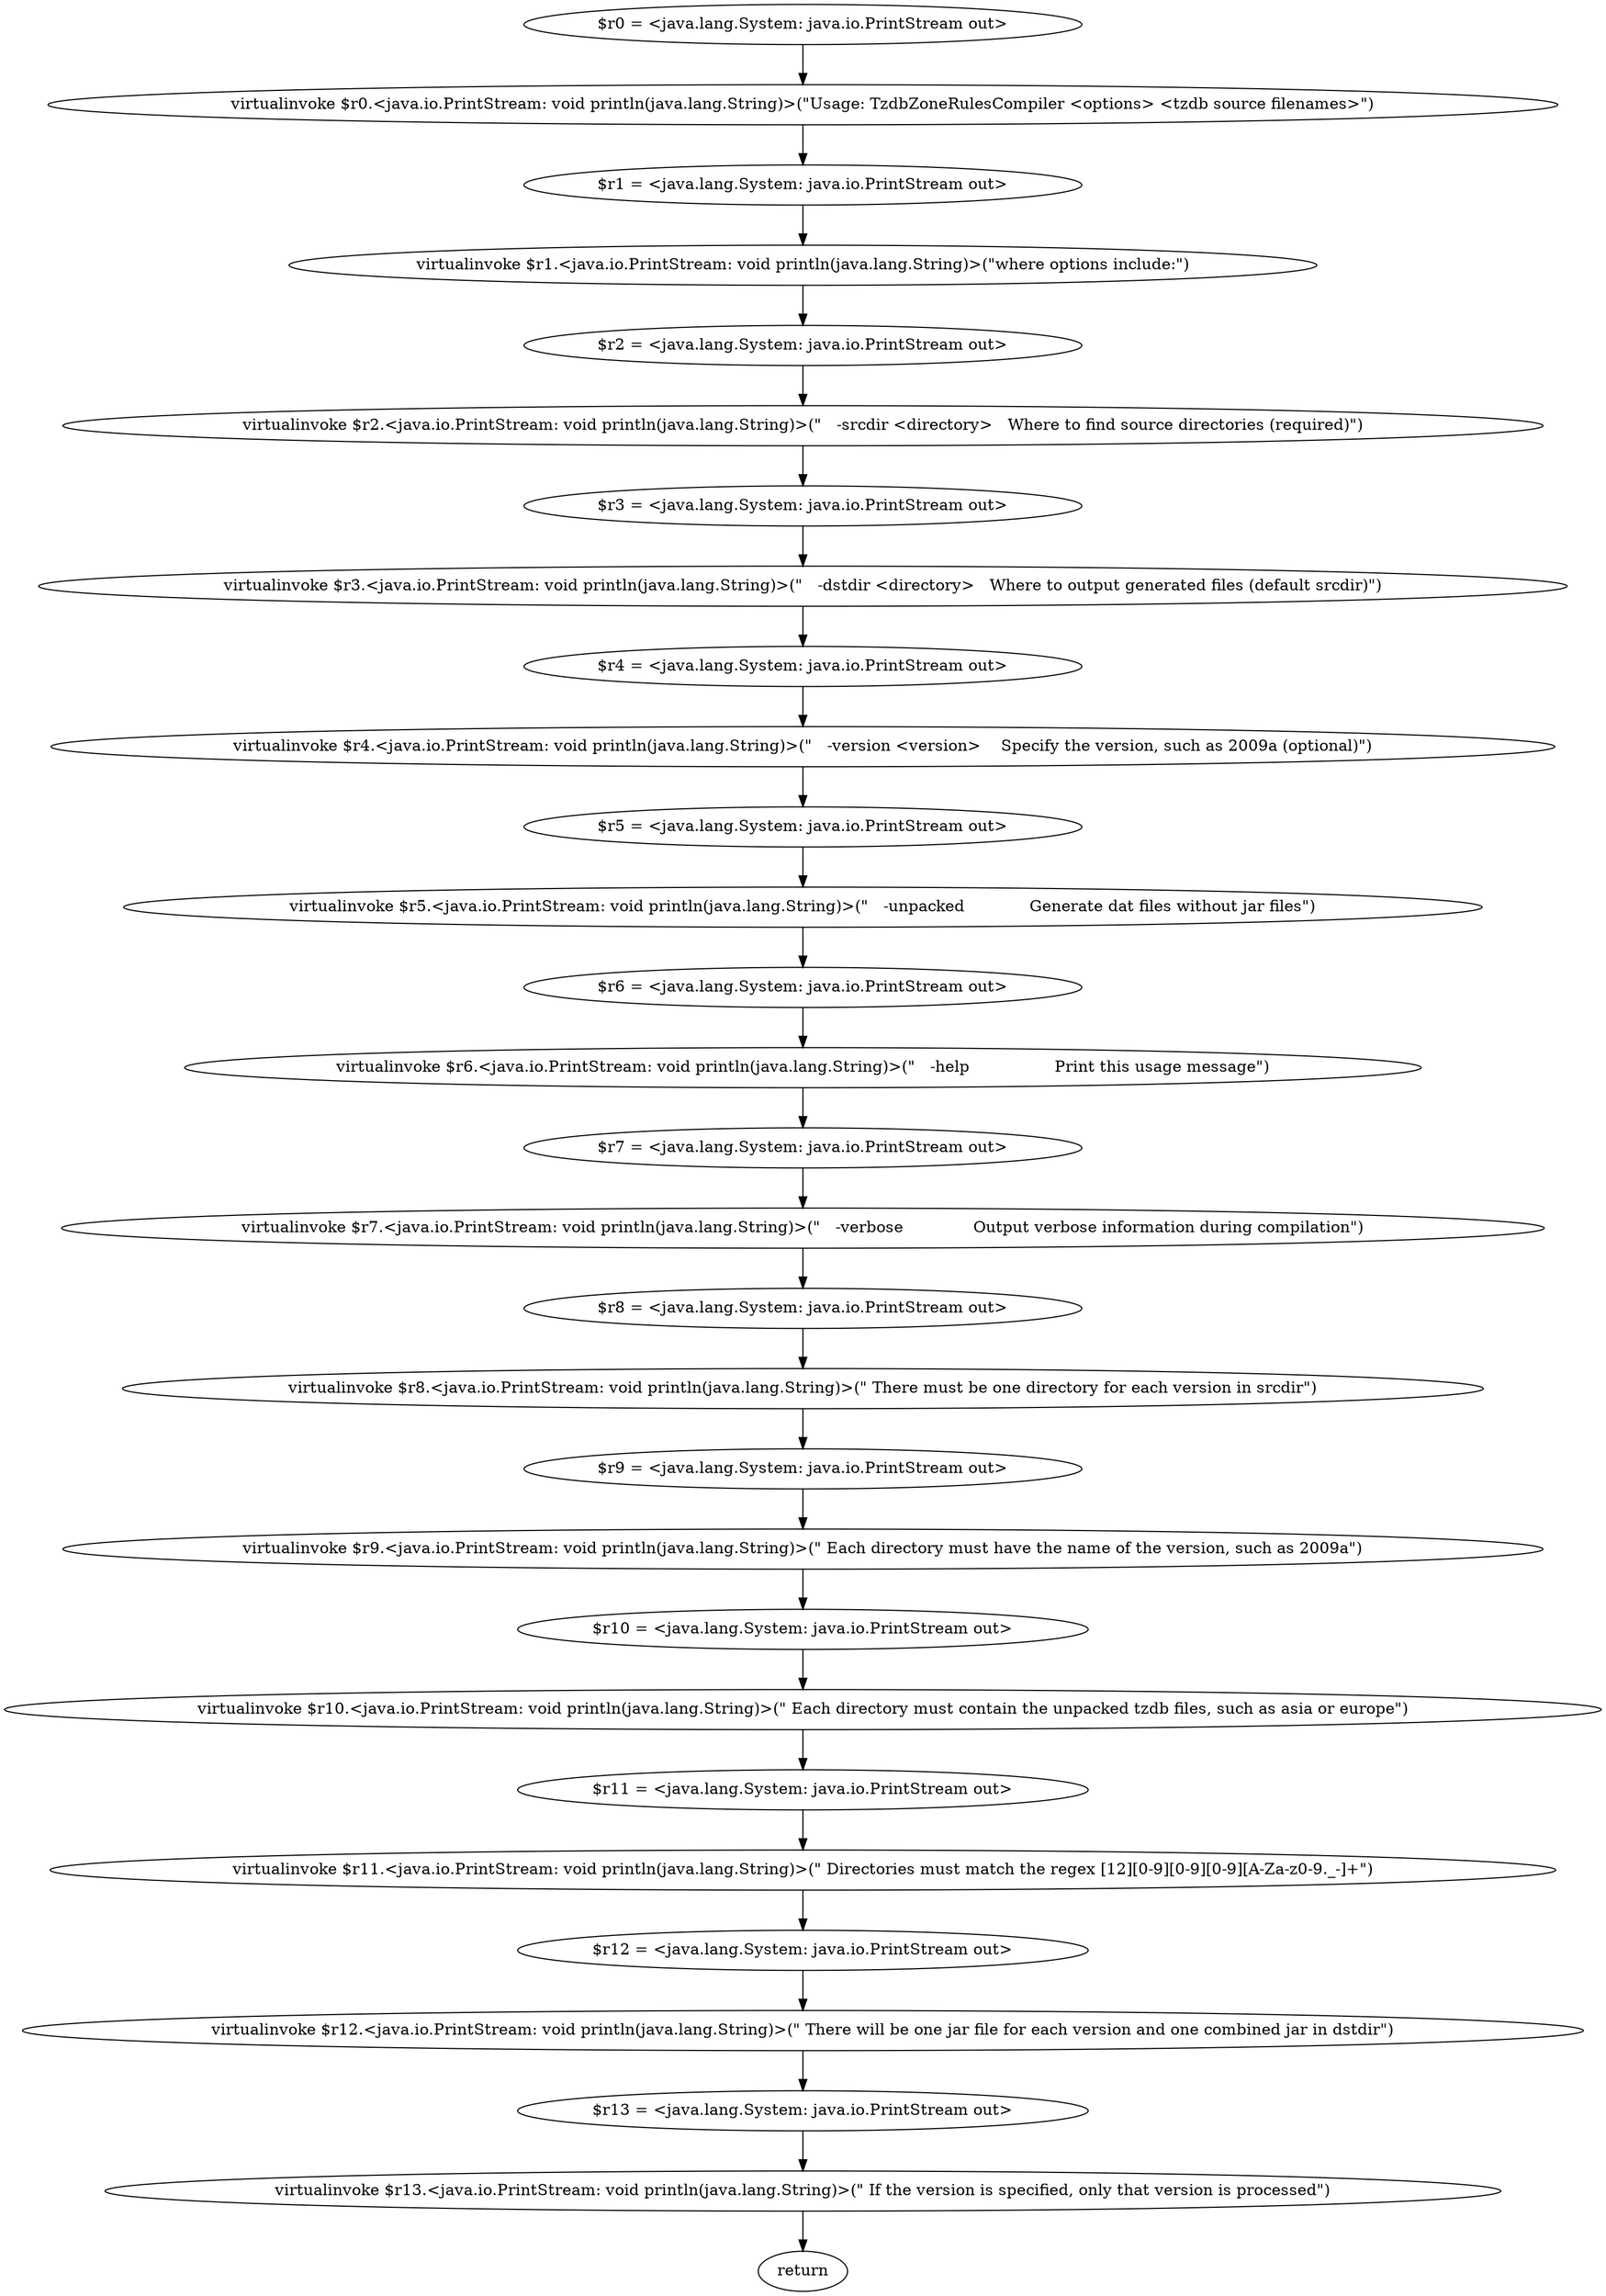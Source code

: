 digraph "unitGraph" {
    "$r0 = <java.lang.System: java.io.PrintStream out>"
    "virtualinvoke $r0.<java.io.PrintStream: void println(java.lang.String)>(\"Usage: TzdbZoneRulesCompiler <options> <tzdb source filenames>\")"
    "$r1 = <java.lang.System: java.io.PrintStream out>"
    "virtualinvoke $r1.<java.io.PrintStream: void println(java.lang.String)>(\"where options include:\")"
    "$r2 = <java.lang.System: java.io.PrintStream out>"
    "virtualinvoke $r2.<java.io.PrintStream: void println(java.lang.String)>(\"   -srcdir <directory>   Where to find source directories (required)\")"
    "$r3 = <java.lang.System: java.io.PrintStream out>"
    "virtualinvoke $r3.<java.io.PrintStream: void println(java.lang.String)>(\"   -dstdir <directory>   Where to output generated files (default srcdir)\")"
    "$r4 = <java.lang.System: java.io.PrintStream out>"
    "virtualinvoke $r4.<java.io.PrintStream: void println(java.lang.String)>(\"   -version <version>    Specify the version, such as 2009a (optional)\")"
    "$r5 = <java.lang.System: java.io.PrintStream out>"
    "virtualinvoke $r5.<java.io.PrintStream: void println(java.lang.String)>(\"   -unpacked             Generate dat files without jar files\")"
    "$r6 = <java.lang.System: java.io.PrintStream out>"
    "virtualinvoke $r6.<java.io.PrintStream: void println(java.lang.String)>(\"   -help                 Print this usage message\")"
    "$r7 = <java.lang.System: java.io.PrintStream out>"
    "virtualinvoke $r7.<java.io.PrintStream: void println(java.lang.String)>(\"   -verbose              Output verbose information during compilation\")"
    "$r8 = <java.lang.System: java.io.PrintStream out>"
    "virtualinvoke $r8.<java.io.PrintStream: void println(java.lang.String)>(\" There must be one directory for each version in srcdir\")"
    "$r9 = <java.lang.System: java.io.PrintStream out>"
    "virtualinvoke $r9.<java.io.PrintStream: void println(java.lang.String)>(\" Each directory must have the name of the version, such as 2009a\")"
    "$r10 = <java.lang.System: java.io.PrintStream out>"
    "virtualinvoke $r10.<java.io.PrintStream: void println(java.lang.String)>(\" Each directory must contain the unpacked tzdb files, such as asia or europe\")"
    "$r11 = <java.lang.System: java.io.PrintStream out>"
    "virtualinvoke $r11.<java.io.PrintStream: void println(java.lang.String)>(\" Directories must match the regex [12][0-9][0-9][0-9][A-Za-z0-9._-]+\")"
    "$r12 = <java.lang.System: java.io.PrintStream out>"
    "virtualinvoke $r12.<java.io.PrintStream: void println(java.lang.String)>(\" There will be one jar file for each version and one combined jar in dstdir\")"
    "$r13 = <java.lang.System: java.io.PrintStream out>"
    "virtualinvoke $r13.<java.io.PrintStream: void println(java.lang.String)>(\" If the version is specified, only that version is processed\")"
    "return"
    "$r0 = <java.lang.System: java.io.PrintStream out>"->"virtualinvoke $r0.<java.io.PrintStream: void println(java.lang.String)>(\"Usage: TzdbZoneRulesCompiler <options> <tzdb source filenames>\")";
    "virtualinvoke $r0.<java.io.PrintStream: void println(java.lang.String)>(\"Usage: TzdbZoneRulesCompiler <options> <tzdb source filenames>\")"->"$r1 = <java.lang.System: java.io.PrintStream out>";
    "$r1 = <java.lang.System: java.io.PrintStream out>"->"virtualinvoke $r1.<java.io.PrintStream: void println(java.lang.String)>(\"where options include:\")";
    "virtualinvoke $r1.<java.io.PrintStream: void println(java.lang.String)>(\"where options include:\")"->"$r2 = <java.lang.System: java.io.PrintStream out>";
    "$r2 = <java.lang.System: java.io.PrintStream out>"->"virtualinvoke $r2.<java.io.PrintStream: void println(java.lang.String)>(\"   -srcdir <directory>   Where to find source directories (required)\")";
    "virtualinvoke $r2.<java.io.PrintStream: void println(java.lang.String)>(\"   -srcdir <directory>   Where to find source directories (required)\")"->"$r3 = <java.lang.System: java.io.PrintStream out>";
    "$r3 = <java.lang.System: java.io.PrintStream out>"->"virtualinvoke $r3.<java.io.PrintStream: void println(java.lang.String)>(\"   -dstdir <directory>   Where to output generated files (default srcdir)\")";
    "virtualinvoke $r3.<java.io.PrintStream: void println(java.lang.String)>(\"   -dstdir <directory>   Where to output generated files (default srcdir)\")"->"$r4 = <java.lang.System: java.io.PrintStream out>";
    "$r4 = <java.lang.System: java.io.PrintStream out>"->"virtualinvoke $r4.<java.io.PrintStream: void println(java.lang.String)>(\"   -version <version>    Specify the version, such as 2009a (optional)\")";
    "virtualinvoke $r4.<java.io.PrintStream: void println(java.lang.String)>(\"   -version <version>    Specify the version, such as 2009a (optional)\")"->"$r5 = <java.lang.System: java.io.PrintStream out>";
    "$r5 = <java.lang.System: java.io.PrintStream out>"->"virtualinvoke $r5.<java.io.PrintStream: void println(java.lang.String)>(\"   -unpacked             Generate dat files without jar files\")";
    "virtualinvoke $r5.<java.io.PrintStream: void println(java.lang.String)>(\"   -unpacked             Generate dat files without jar files\")"->"$r6 = <java.lang.System: java.io.PrintStream out>";
    "$r6 = <java.lang.System: java.io.PrintStream out>"->"virtualinvoke $r6.<java.io.PrintStream: void println(java.lang.String)>(\"   -help                 Print this usage message\")";
    "virtualinvoke $r6.<java.io.PrintStream: void println(java.lang.String)>(\"   -help                 Print this usage message\")"->"$r7 = <java.lang.System: java.io.PrintStream out>";
    "$r7 = <java.lang.System: java.io.PrintStream out>"->"virtualinvoke $r7.<java.io.PrintStream: void println(java.lang.String)>(\"   -verbose              Output verbose information during compilation\")";
    "virtualinvoke $r7.<java.io.PrintStream: void println(java.lang.String)>(\"   -verbose              Output verbose information during compilation\")"->"$r8 = <java.lang.System: java.io.PrintStream out>";
    "$r8 = <java.lang.System: java.io.PrintStream out>"->"virtualinvoke $r8.<java.io.PrintStream: void println(java.lang.String)>(\" There must be one directory for each version in srcdir\")";
    "virtualinvoke $r8.<java.io.PrintStream: void println(java.lang.String)>(\" There must be one directory for each version in srcdir\")"->"$r9 = <java.lang.System: java.io.PrintStream out>";
    "$r9 = <java.lang.System: java.io.PrintStream out>"->"virtualinvoke $r9.<java.io.PrintStream: void println(java.lang.String)>(\" Each directory must have the name of the version, such as 2009a\")";
    "virtualinvoke $r9.<java.io.PrintStream: void println(java.lang.String)>(\" Each directory must have the name of the version, such as 2009a\")"->"$r10 = <java.lang.System: java.io.PrintStream out>";
    "$r10 = <java.lang.System: java.io.PrintStream out>"->"virtualinvoke $r10.<java.io.PrintStream: void println(java.lang.String)>(\" Each directory must contain the unpacked tzdb files, such as asia or europe\")";
    "virtualinvoke $r10.<java.io.PrintStream: void println(java.lang.String)>(\" Each directory must contain the unpacked tzdb files, such as asia or europe\")"->"$r11 = <java.lang.System: java.io.PrintStream out>";
    "$r11 = <java.lang.System: java.io.PrintStream out>"->"virtualinvoke $r11.<java.io.PrintStream: void println(java.lang.String)>(\" Directories must match the regex [12][0-9][0-9][0-9][A-Za-z0-9._-]+\")";
    "virtualinvoke $r11.<java.io.PrintStream: void println(java.lang.String)>(\" Directories must match the regex [12][0-9][0-9][0-9][A-Za-z0-9._-]+\")"->"$r12 = <java.lang.System: java.io.PrintStream out>";
    "$r12 = <java.lang.System: java.io.PrintStream out>"->"virtualinvoke $r12.<java.io.PrintStream: void println(java.lang.String)>(\" There will be one jar file for each version and one combined jar in dstdir\")";
    "virtualinvoke $r12.<java.io.PrintStream: void println(java.lang.String)>(\" There will be one jar file for each version and one combined jar in dstdir\")"->"$r13 = <java.lang.System: java.io.PrintStream out>";
    "$r13 = <java.lang.System: java.io.PrintStream out>"->"virtualinvoke $r13.<java.io.PrintStream: void println(java.lang.String)>(\" If the version is specified, only that version is processed\")";
    "virtualinvoke $r13.<java.io.PrintStream: void println(java.lang.String)>(\" If the version is specified, only that version is processed\")"->"return";
}
